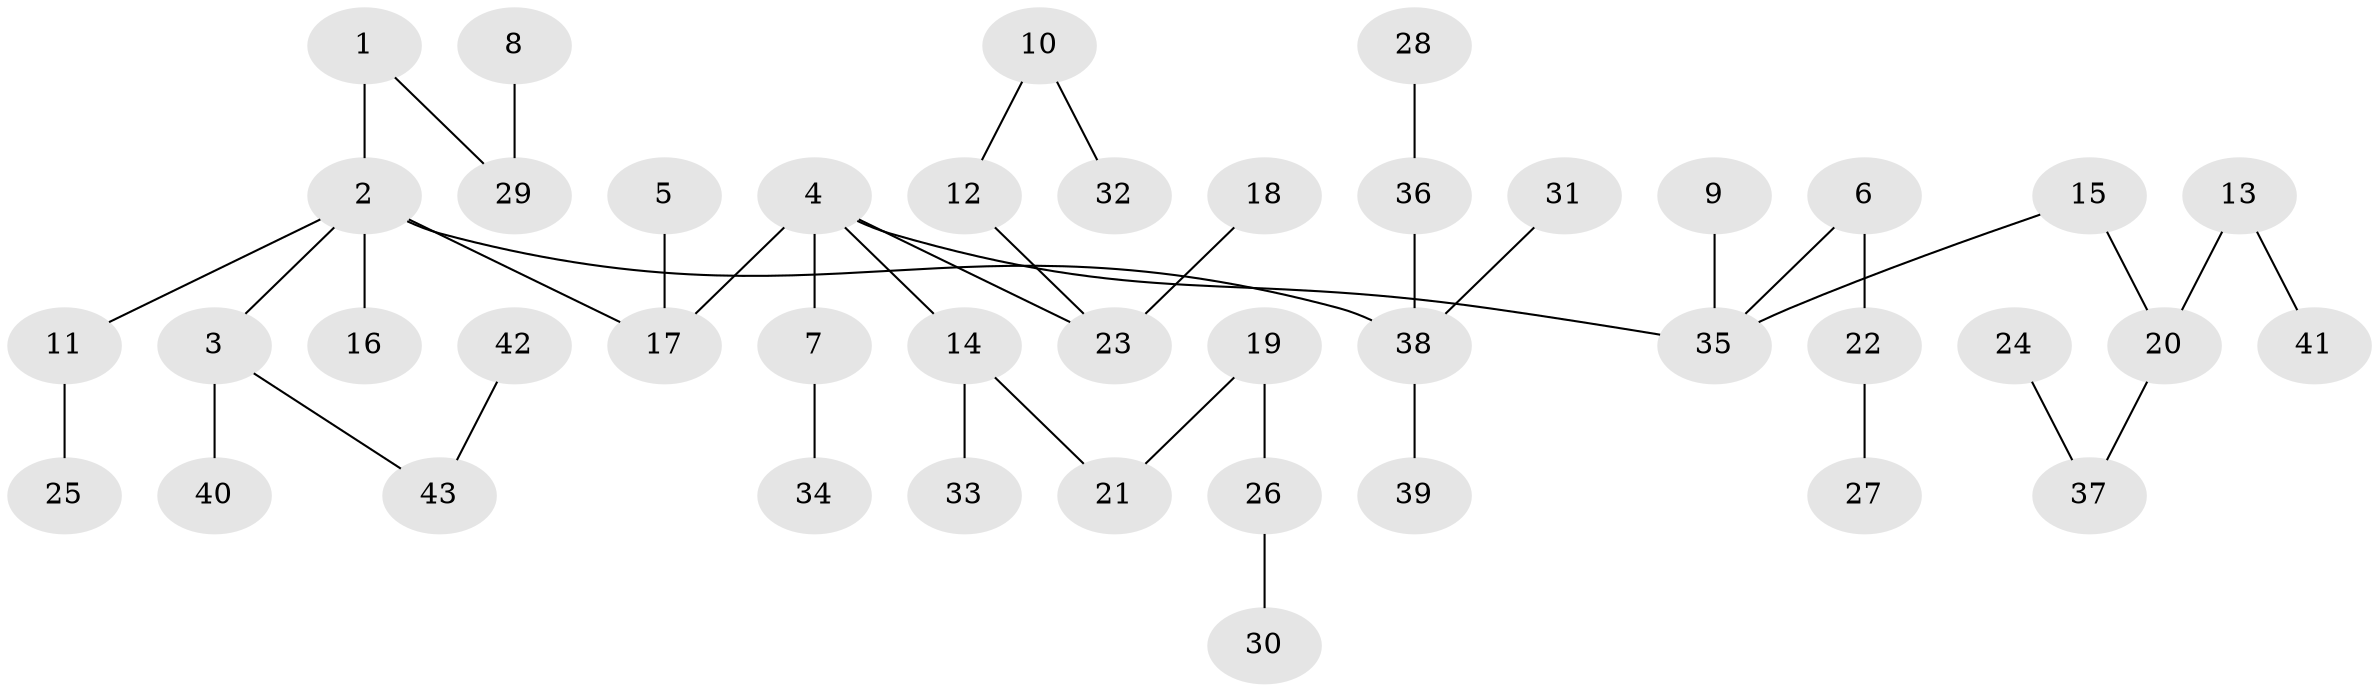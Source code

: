 // original degree distribution, {4: 0.10588235294117647, 2: 0.24705882352941178, 3: 0.10588235294117647, 1: 0.49411764705882355, 5: 0.03529411764705882, 6: 0.011764705882352941}
// Generated by graph-tools (version 1.1) at 2025/02/03/09/25 03:02:24]
// undirected, 43 vertices, 42 edges
graph export_dot {
graph [start="1"]
  node [color=gray90,style=filled];
  1;
  2;
  3;
  4;
  5;
  6;
  7;
  8;
  9;
  10;
  11;
  12;
  13;
  14;
  15;
  16;
  17;
  18;
  19;
  20;
  21;
  22;
  23;
  24;
  25;
  26;
  27;
  28;
  29;
  30;
  31;
  32;
  33;
  34;
  35;
  36;
  37;
  38;
  39;
  40;
  41;
  42;
  43;
  1 -- 2 [weight=1.0];
  1 -- 29 [weight=1.0];
  2 -- 3 [weight=1.0];
  2 -- 11 [weight=1.0];
  2 -- 16 [weight=1.0];
  2 -- 17 [weight=1.0];
  2 -- 38 [weight=1.0];
  3 -- 40 [weight=1.0];
  3 -- 43 [weight=1.0];
  4 -- 7 [weight=1.0];
  4 -- 14 [weight=1.0];
  4 -- 17 [weight=1.0];
  4 -- 23 [weight=1.0];
  4 -- 35 [weight=1.0];
  5 -- 17 [weight=1.0];
  6 -- 22 [weight=1.0];
  6 -- 35 [weight=1.0];
  7 -- 34 [weight=1.0];
  8 -- 29 [weight=1.0];
  9 -- 35 [weight=1.0];
  10 -- 12 [weight=1.0];
  10 -- 32 [weight=1.0];
  11 -- 25 [weight=1.0];
  12 -- 23 [weight=1.0];
  13 -- 20 [weight=1.0];
  13 -- 41 [weight=1.0];
  14 -- 21 [weight=1.0];
  14 -- 33 [weight=1.0];
  15 -- 20 [weight=1.0];
  15 -- 35 [weight=1.0];
  18 -- 23 [weight=1.0];
  19 -- 21 [weight=1.0];
  19 -- 26 [weight=1.0];
  20 -- 37 [weight=1.0];
  22 -- 27 [weight=1.0];
  24 -- 37 [weight=1.0];
  26 -- 30 [weight=1.0];
  28 -- 36 [weight=1.0];
  31 -- 38 [weight=1.0];
  36 -- 38 [weight=1.0];
  38 -- 39 [weight=1.0];
  42 -- 43 [weight=1.0];
}

